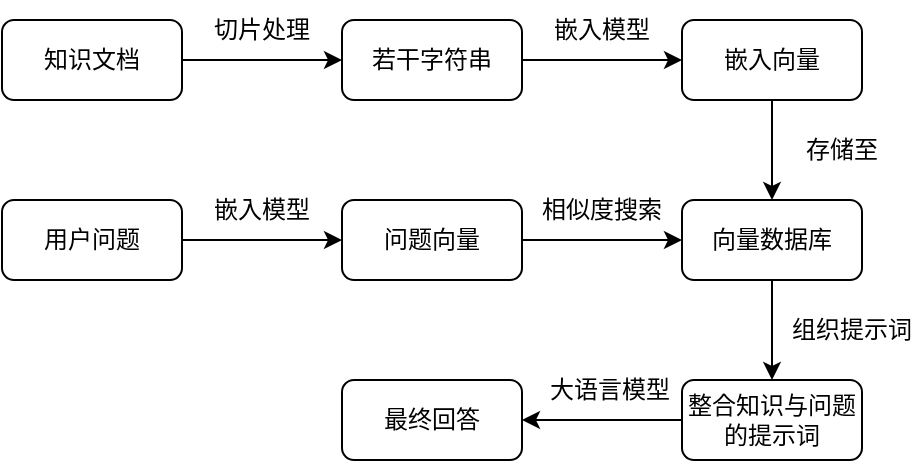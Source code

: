 <mxfile scale="3" border="0">
    <diagram id="3K3eIDOVHIDonhdETbXk" name="第 1 页">
        <mxGraphModel dx="907" dy="634" grid="1" gridSize="10" guides="1" tooltips="1" connect="1" arrows="1" fold="1" page="1" pageScale="1" pageWidth="827" pageHeight="1169" math="0" shadow="0">
            <root>
                <mxCell id="0"/>
                <mxCell id="1" parent="0"/>
                <mxCell id="18" style="edgeStyle=none;html=1;exitX=1;exitY=0.5;exitDx=0;exitDy=0;" edge="1" parent="1" source="16" target="17">
                    <mxGeometry relative="1" as="geometry"/>
                </mxCell>
                <mxCell id="16" value="知识文档" style="rounded=1;whiteSpace=wrap;html=1;" vertex="1" parent="1">
                    <mxGeometry x="70" y="210" width="90" height="40" as="geometry"/>
                </mxCell>
                <mxCell id="21" style="edgeStyle=none;html=1;exitX=1;exitY=0.5;exitDx=0;exitDy=0;" edge="1" parent="1" source="17" target="20">
                    <mxGeometry relative="1" as="geometry"/>
                </mxCell>
                <mxCell id="17" value="若干字符串" style="rounded=1;whiteSpace=wrap;html=1;" vertex="1" parent="1">
                    <mxGeometry x="240" y="210" width="90" height="40" as="geometry"/>
                </mxCell>
                <mxCell id="19" value="切片处理" style="text;html=1;align=center;verticalAlign=middle;whiteSpace=wrap;rounded=0;" vertex="1" parent="1">
                    <mxGeometry x="170" y="200" width="60" height="30" as="geometry"/>
                </mxCell>
                <mxCell id="24" style="edgeStyle=none;html=1;exitX=0.5;exitY=1;exitDx=0;exitDy=0;entryX=0.5;entryY=0;entryDx=0;entryDy=0;" edge="1" parent="1" source="20" target="23">
                    <mxGeometry relative="1" as="geometry"/>
                </mxCell>
                <mxCell id="20" value="嵌入向量" style="rounded=1;whiteSpace=wrap;html=1;" vertex="1" parent="1">
                    <mxGeometry x="410" y="210" width="90" height="40" as="geometry"/>
                </mxCell>
                <mxCell id="22" value="嵌入模型" style="text;html=1;align=center;verticalAlign=middle;whiteSpace=wrap;rounded=0;" vertex="1" parent="1">
                    <mxGeometry x="340" y="200" width="60" height="30" as="geometry"/>
                </mxCell>
                <mxCell id="34" style="edgeStyle=none;html=1;exitX=0.5;exitY=1;exitDx=0;exitDy=0;entryX=0.5;entryY=0;entryDx=0;entryDy=0;" edge="1" parent="1" source="23" target="33">
                    <mxGeometry relative="1" as="geometry"/>
                </mxCell>
                <mxCell id="23" value="向量数据库" style="rounded=1;whiteSpace=wrap;html=1;" vertex="1" parent="1">
                    <mxGeometry x="410" y="300" width="90" height="40" as="geometry"/>
                </mxCell>
                <mxCell id="25" value="存储至" style="text;html=1;align=center;verticalAlign=middle;whiteSpace=wrap;rounded=0;" vertex="1" parent="1">
                    <mxGeometry x="460" y="260" width="60" height="30" as="geometry"/>
                </mxCell>
                <mxCell id="29" style="edgeStyle=none;html=1;exitX=1;exitY=0.5;exitDx=0;exitDy=0;entryX=0;entryY=0.5;entryDx=0;entryDy=0;" edge="1" parent="1" source="26" target="27">
                    <mxGeometry relative="1" as="geometry"/>
                </mxCell>
                <mxCell id="26" value="用户问题" style="rounded=1;whiteSpace=wrap;html=1;" vertex="1" parent="1">
                    <mxGeometry x="70" y="300" width="90" height="40" as="geometry"/>
                </mxCell>
                <mxCell id="30" style="edgeStyle=none;html=1;" edge="1" parent="1" source="27" target="23">
                    <mxGeometry relative="1" as="geometry"/>
                </mxCell>
                <mxCell id="27" value="问题向量" style="rounded=1;whiteSpace=wrap;html=1;" vertex="1" parent="1">
                    <mxGeometry x="240" y="300" width="90" height="40" as="geometry"/>
                </mxCell>
                <mxCell id="28" value="嵌入模型" style="text;html=1;align=center;verticalAlign=middle;whiteSpace=wrap;rounded=0;" vertex="1" parent="1">
                    <mxGeometry x="170" y="290" width="60" height="30" as="geometry"/>
                </mxCell>
                <mxCell id="31" value="相似度搜索" style="text;html=1;align=center;verticalAlign=middle;whiteSpace=wrap;rounded=0;" vertex="1" parent="1">
                    <mxGeometry x="330" y="290" width="80" height="30" as="geometry"/>
                </mxCell>
                <mxCell id="36" style="edgeStyle=none;html=1;exitX=0;exitY=0.5;exitDx=0;exitDy=0;" edge="1" parent="1" source="33">
                    <mxGeometry relative="1" as="geometry">
                        <mxPoint x="330" y="410" as="targetPoint"/>
                    </mxGeometry>
                </mxCell>
                <mxCell id="33" value="整合知识与问题的提示词" style="rounded=1;whiteSpace=wrap;html=1;" vertex="1" parent="1">
                    <mxGeometry x="410" y="390" width="90" height="40" as="geometry"/>
                </mxCell>
                <mxCell id="35" value="组织提示词" style="text;html=1;align=center;verticalAlign=middle;whiteSpace=wrap;rounded=0;" vertex="1" parent="1">
                    <mxGeometry x="460" y="350" width="70" height="30" as="geometry"/>
                </mxCell>
                <mxCell id="37" value="大语言模型" style="text;html=1;align=center;verticalAlign=middle;whiteSpace=wrap;rounded=0;" vertex="1" parent="1">
                    <mxGeometry x="334" y="380" width="80" height="30" as="geometry"/>
                </mxCell>
                <mxCell id="38" value="最终回答" style="rounded=1;whiteSpace=wrap;html=1;" vertex="1" parent="1">
                    <mxGeometry x="240" y="390" width="90" height="40" as="geometry"/>
                </mxCell>
            </root>
        </mxGraphModel>
    </diagram>
</mxfile>